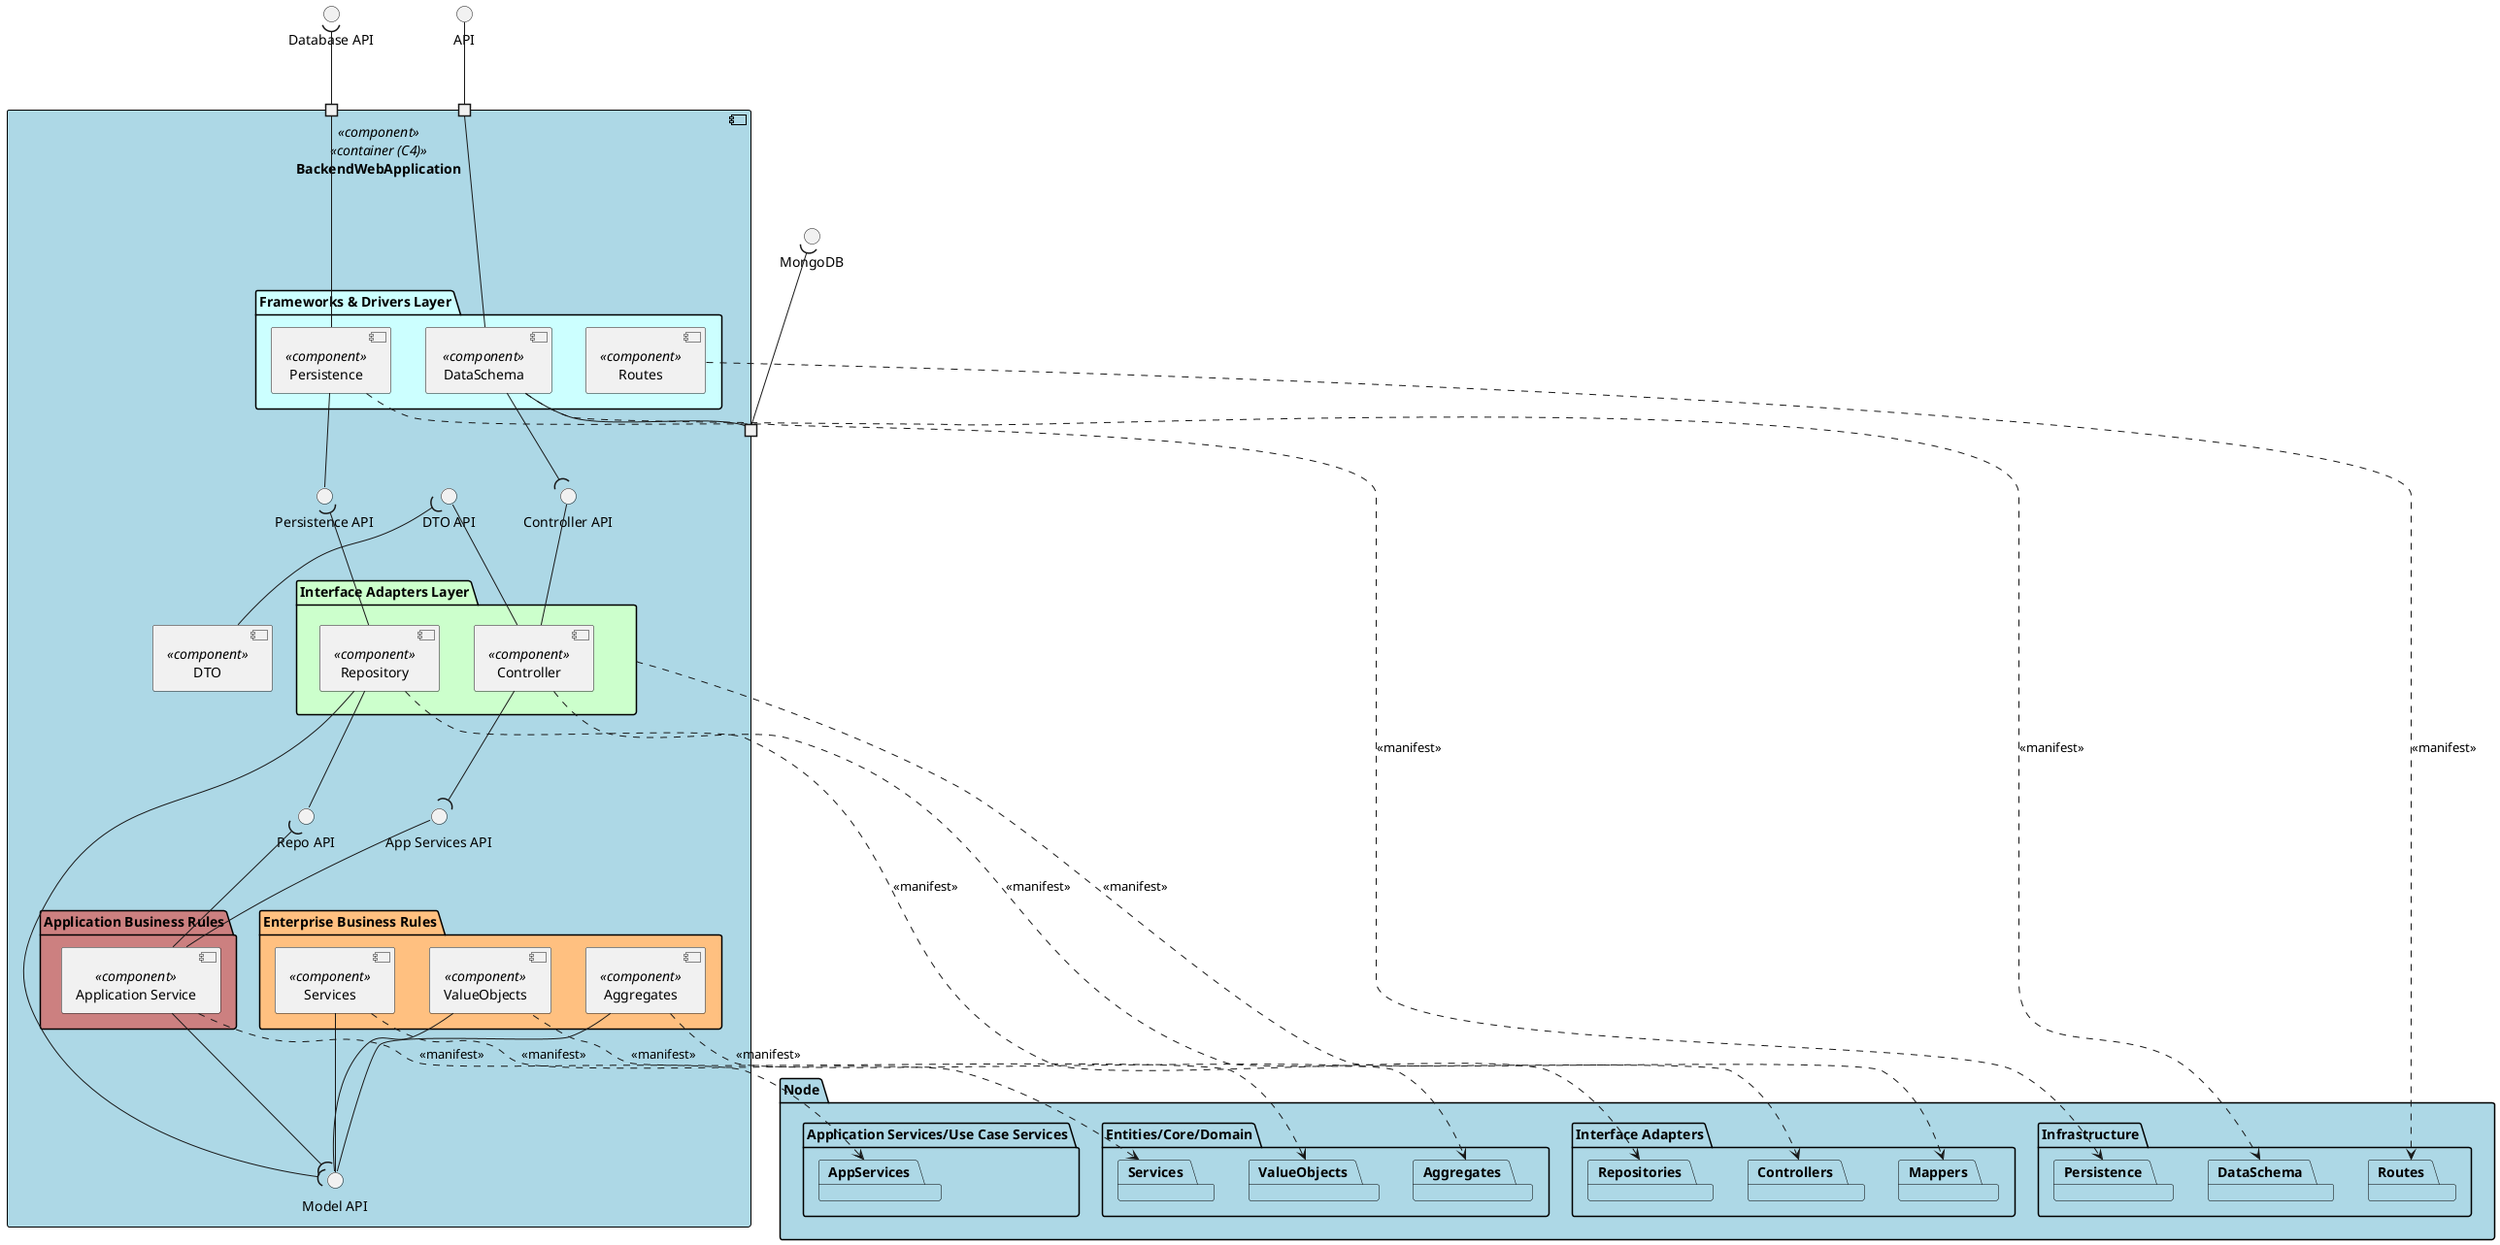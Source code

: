 @startuml implementation_view

top to bottom direction

interface "API" as API
interface "Database API" as DB_API

skinparam rectangle {
    BackgroundColor #ADD8E6
    BorderColor Black
}
skinparam package {
    BackgroundColor #ADD8E6
    BorderColor Black
}

component "BackendWebApplication" as APP <<component>> <<container (C4)>> {
  portin " " as P1
  portin " " as P2
  portout " " as P3



  Interface "Controller API" as CTRL_API


'  Componentes de baixo nível
    folder "Frameworks & Drivers Layer" #CCFFFF {
    component "Persistence" as PERSISTENCE <<component>> {
    }
    component " DataSchema " as ROUTE <<component>> {
    }
    component " Routes " as ROUTE1 <<component>> {
    
    }
  }



  Interface "App Services API" AS SRV_API
  Interface "Repo API" AS REPO_API
  Interface "Model API" AS MODEL_API
  Interface "Persistence API" AS PERSISTENCE_API
  Interface "DTO API" AS DTO_API


'Interações externas
  folder "Interface Adapters Layer" #CCFFCC {
    component "Controller" as CTRL <<component>> {
    }
    component "Repository" as REPO <<component>> {
    }
    component "Mappers" as REPO <<component>> {
    }
  }


'Componente para organizar a lógica de negócio da aplicação
  folder "Application Business Rules" #CC8080 {
    component "Application Service" as SRV <<component>> {
    }
    component "Application Service" as SRV <<component>> {
        }
  }

'Camada + alta que contém o modelo de domínio
  folder "Enterprise Business Rules" #FFC080 {
    component "ValueObjects" as MODEL <<component>> {
    }
    component "Aggregates" as Aggregates1 <<component>>{
    }
     component "Services" as Services1 <<component>>{
        }
  }
  component "DTO" as DTO <<component>> {
 }
 
}

package "Node" {
   package "Infrastructure" {
          package "Routes" as Routes
          package " " as Persistence
          package " " as DataSchema
          
  }
      
    package "Interface Adapters" {
    package " " as Controllers
    package " " as Mappers
    package " " as Repositories
    
    }
    
    package "Application Services/Use Case Services"{
    package " " as AppServices 
    }
              
    package "Entities/Core/Domain"{
        package " " as Services 
        package " " as ValueObjects
        package " " as Aggregates
        
        }
                  
}

API -- P1
P2 --up( DB_API
"MongoDB" )-- P3

ROUTE -- P3

ROUTE --- P1
PERSISTENCE -- P2


ROUTE --( CTRL_API
CTRL -up- CTRL_API
PERSISTENCE -- PERSISTENCE_API
REPO -up-( PERSISTENCE_API 


DTO_API )-- DTO
DTO_API -- CTRL


CTRL --( SRV_API
SRV -up- SRV_API



REPO -- REPO_API
SRV -up-( REPO_API 

SRV --( MODEL_API 
REPO --( MODEL_API 
MODEL -up- MODEL_API 
MODEL_API -up- Aggregates1
MODEL_API -up- Services1


Aggregates1 ..> Aggregates: <<manifest>>
Services1 ..> Services: <<manifest>>
ValueObjects <.. MODEL : <<manifest>>
SRV ..> AppServices: <<manifest>>
CTRL ..> Controllers: <<manifest>>
REPO ..> Repositories: <<manifest>>
PERSISTENCE ..> Persistence: <<manifest>>
ROUTE ..> DataSchema: <<manifest>>
ROUTE1 ..> Routes: <<manifest>>
"Interface Adapters Layer" ..> Mappers: <<manifest>>

@enduml